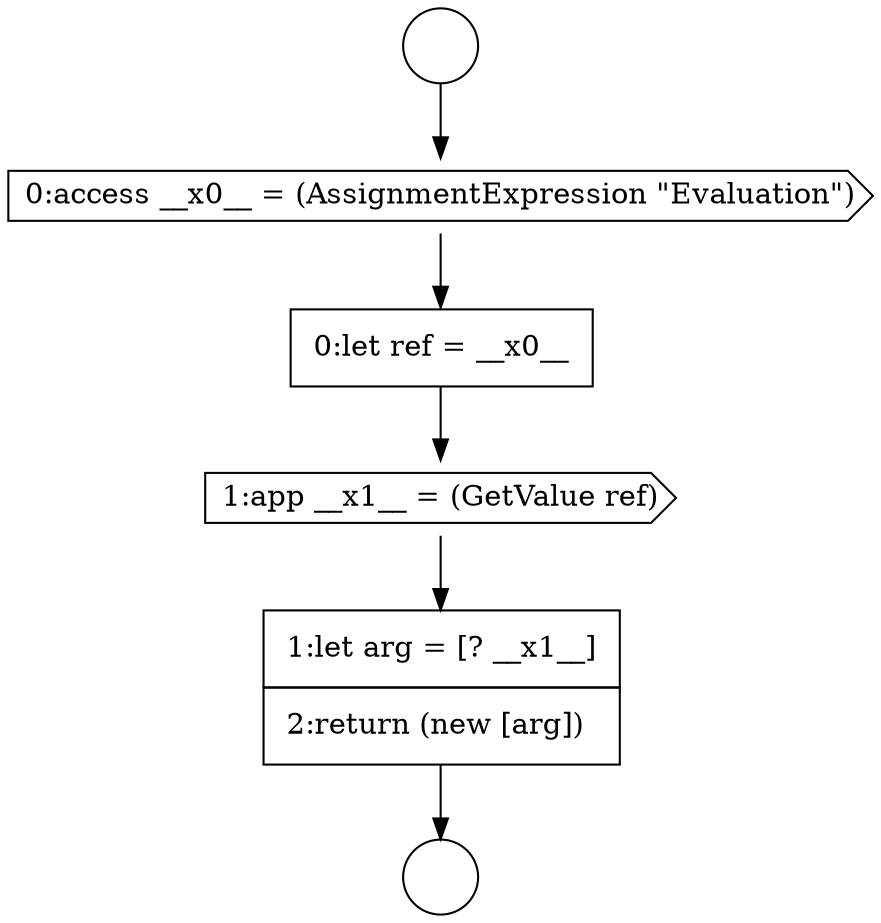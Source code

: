 digraph {
  node4062 [shape=circle label=" " color="black" fillcolor="white" style=filled]
  node4065 [shape=none, margin=0, label=<<font color="black">
    <table border="0" cellborder="1" cellspacing="0" cellpadding="10">
      <tr><td align="left">0:let ref = __x0__</td></tr>
    </table>
  </font>> color="black" fillcolor="white" style=filled]
  node4063 [shape=circle label=" " color="black" fillcolor="white" style=filled]
  node4064 [shape=cds, label=<<font color="black">0:access __x0__ = (AssignmentExpression &quot;Evaluation&quot;)</font>> color="black" fillcolor="white" style=filled]
  node4067 [shape=none, margin=0, label=<<font color="black">
    <table border="0" cellborder="1" cellspacing="0" cellpadding="10">
      <tr><td align="left">1:let arg = [? __x1__]</td></tr>
      <tr><td align="left">2:return (new [arg])</td></tr>
    </table>
  </font>> color="black" fillcolor="white" style=filled]
  node4066 [shape=cds, label=<<font color="black">1:app __x1__ = (GetValue ref)</font>> color="black" fillcolor="white" style=filled]
  node4066 -> node4067 [ color="black"]
  node4062 -> node4064 [ color="black"]
  node4067 -> node4063 [ color="black"]
  node4064 -> node4065 [ color="black"]
  node4065 -> node4066 [ color="black"]
}
